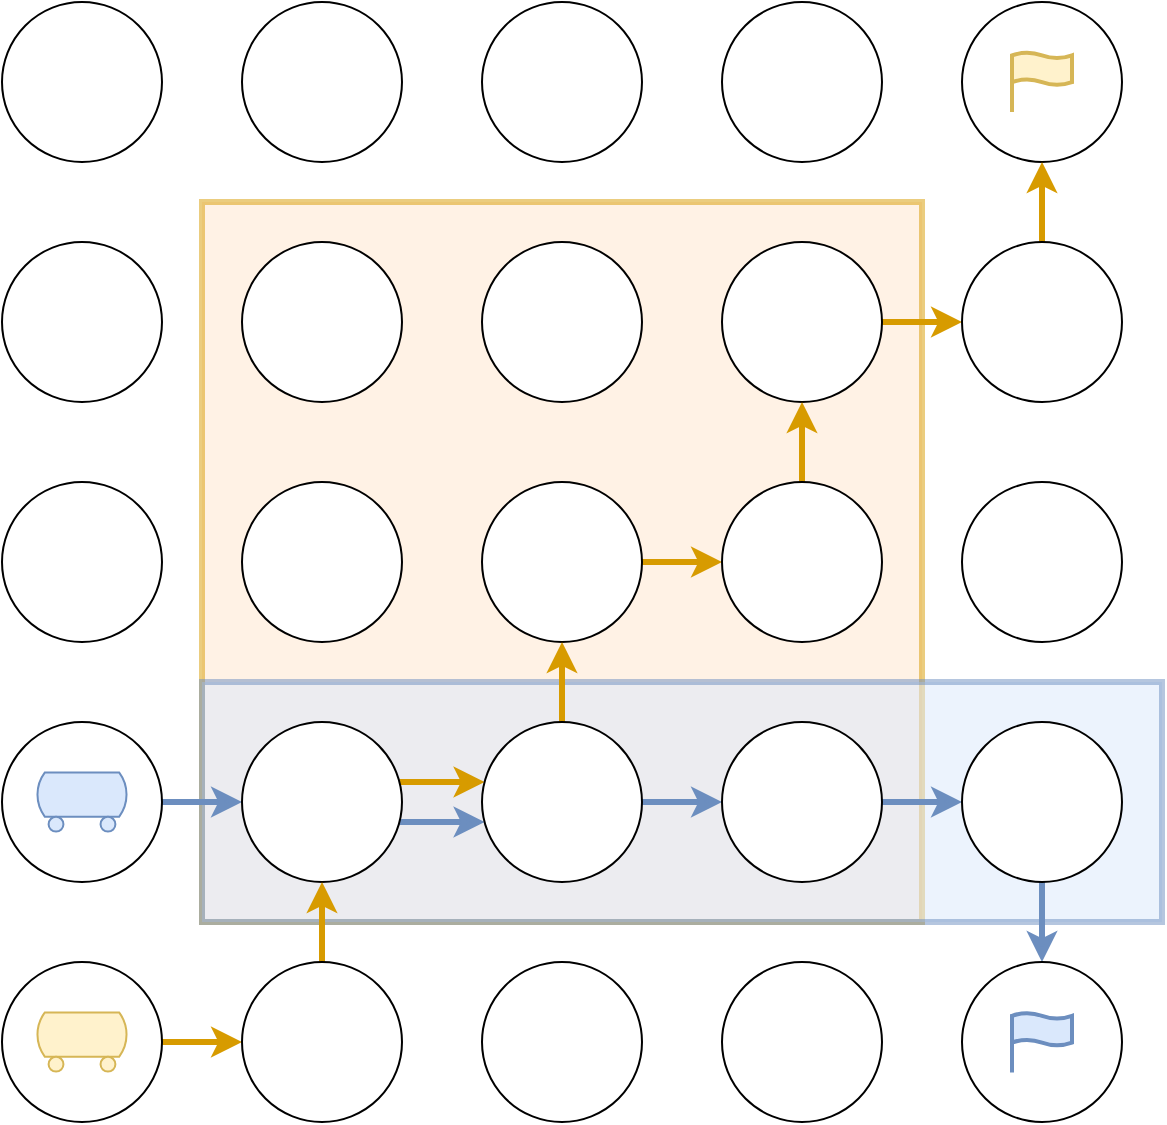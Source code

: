 <mxfile version="20.5.0" type="device"><diagram id="OYv74j75_IkIbLs_-38X" name="Page-1"><mxGraphModel dx="1162" dy="818" grid="1" gridSize="10" guides="1" tooltips="1" connect="1" arrows="1" fold="1" page="1" pageScale="1" pageWidth="850" pageHeight="1100" math="0" shadow="0"><root><mxCell id="0"/><mxCell id="1" parent="0"/><mxCell id="dm4mWhT4r57aZV-_4PFl-46" value="" style="rounded=0;whiteSpace=wrap;html=1;fillColor=#ffe6cc;strokeWidth=3;strokeColor=#d79b00;opacity=50;" parent="1" vertex="1"><mxGeometry x="180" y="180" width="360" height="360" as="geometry"/></mxCell><mxCell id="dm4mWhT4r57aZV-_4PFl-45" value="" style="rounded=0;whiteSpace=wrap;html=1;fillColor=#dae8fc;strokeWidth=3;strokeColor=#6c8ebf;opacity=50;" parent="1" vertex="1"><mxGeometry x="180" y="420" width="480" height="120" as="geometry"/></mxCell><mxCell id="dm4mWhT4r57aZV-_4PFl-1" value="" style="ellipse;whiteSpace=wrap;html=1;aspect=fixed;" parent="1" vertex="1"><mxGeometry x="80" y="80" width="80" height="80" as="geometry"/></mxCell><mxCell id="dm4mWhT4r57aZV-_4PFl-2" value="" style="ellipse;whiteSpace=wrap;html=1;aspect=fixed;" parent="1" vertex="1"><mxGeometry x="200" y="80" width="80" height="80" as="geometry"/></mxCell><mxCell id="dm4mWhT4r57aZV-_4PFl-3" value="" style="ellipse;whiteSpace=wrap;html=1;aspect=fixed;" parent="1" vertex="1"><mxGeometry x="320" y="80" width="80" height="80" as="geometry"/></mxCell><mxCell id="dm4mWhT4r57aZV-_4PFl-4" value="" style="ellipse;whiteSpace=wrap;html=1;aspect=fixed;" parent="1" vertex="1"><mxGeometry x="440" y="80" width="80" height="80" as="geometry"/></mxCell><mxCell id="dm4mWhT4r57aZV-_4PFl-5" value="" style="ellipse;whiteSpace=wrap;html=1;aspect=fixed;" parent="1" vertex="1"><mxGeometry x="560" y="80" width="80" height="80" as="geometry"/></mxCell><mxCell id="dm4mWhT4r57aZV-_4PFl-6" value="" style="ellipse;whiteSpace=wrap;html=1;aspect=fixed;" parent="1" vertex="1"><mxGeometry x="80" y="200" width="80" height="80" as="geometry"/></mxCell><mxCell id="dm4mWhT4r57aZV-_4PFl-7" value="" style="ellipse;whiteSpace=wrap;html=1;aspect=fixed;" parent="1" vertex="1"><mxGeometry x="200" y="200" width="80" height="80" as="geometry"/></mxCell><mxCell id="dm4mWhT4r57aZV-_4PFl-8" value="" style="ellipse;whiteSpace=wrap;html=1;aspect=fixed;" parent="1" vertex="1"><mxGeometry x="320" y="200" width="80" height="80" as="geometry"/></mxCell><mxCell id="dm4mWhT4r57aZV-_4PFl-38" value="" style="edgeStyle=orthogonalEdgeStyle;rounded=0;orthogonalLoop=1;jettySize=auto;html=1;strokeWidth=3;fillColor=#ffe6cc;strokeColor=#d79b00;" parent="1" source="dm4mWhT4r57aZV-_4PFl-9" target="dm4mWhT4r57aZV-_4PFl-10" edge="1"><mxGeometry relative="1" as="geometry"/></mxCell><mxCell id="dm4mWhT4r57aZV-_4PFl-9" value="" style="ellipse;whiteSpace=wrap;html=1;aspect=fixed;" parent="1" vertex="1"><mxGeometry x="440" y="200" width="80" height="80" as="geometry"/></mxCell><mxCell id="dm4mWhT4r57aZV-_4PFl-39" value="" style="edgeStyle=orthogonalEdgeStyle;rounded=0;orthogonalLoop=1;jettySize=auto;html=1;strokeWidth=3;fillColor=#ffe6cc;strokeColor=#d79b00;" parent="1" source="dm4mWhT4r57aZV-_4PFl-10" target="dm4mWhT4r57aZV-_4PFl-5" edge="1"><mxGeometry relative="1" as="geometry"/></mxCell><mxCell id="dm4mWhT4r57aZV-_4PFl-10" value="" style="ellipse;whiteSpace=wrap;html=1;aspect=fixed;" parent="1" vertex="1"><mxGeometry x="560" y="200" width="80" height="80" as="geometry"/></mxCell><mxCell id="dm4mWhT4r57aZV-_4PFl-11" value="" style="ellipse;whiteSpace=wrap;html=1;aspect=fixed;" parent="1" vertex="1"><mxGeometry x="80" y="320" width="80" height="80" as="geometry"/></mxCell><mxCell id="dm4mWhT4r57aZV-_4PFl-12" value="" style="ellipse;whiteSpace=wrap;html=1;aspect=fixed;" parent="1" vertex="1"><mxGeometry x="200" y="320" width="80" height="80" as="geometry"/></mxCell><mxCell id="dm4mWhT4r57aZV-_4PFl-34" value="" style="edgeStyle=orthogonalEdgeStyle;rounded=0;orthogonalLoop=1;jettySize=auto;html=1;strokeWidth=3;fillColor=#ffe6cc;strokeColor=#d79b00;" parent="1" source="dm4mWhT4r57aZV-_4PFl-13" target="dm4mWhT4r57aZV-_4PFl-14" edge="1"><mxGeometry relative="1" as="geometry"/></mxCell><mxCell id="dm4mWhT4r57aZV-_4PFl-13" value="" style="ellipse;whiteSpace=wrap;html=1;aspect=fixed;" parent="1" vertex="1"><mxGeometry x="320" y="320" width="80" height="80" as="geometry"/></mxCell><mxCell id="dm4mWhT4r57aZV-_4PFl-36" value="" style="edgeStyle=orthogonalEdgeStyle;rounded=0;orthogonalLoop=1;jettySize=auto;html=1;strokeWidth=3;fillColor=#ffe6cc;strokeColor=#d79b00;" parent="1" source="dm4mWhT4r57aZV-_4PFl-14" target="dm4mWhT4r57aZV-_4PFl-9" edge="1"><mxGeometry relative="1" as="geometry"/></mxCell><mxCell id="dm4mWhT4r57aZV-_4PFl-14" value="" style="ellipse;whiteSpace=wrap;html=1;aspect=fixed;" parent="1" vertex="1"><mxGeometry x="440" y="320" width="80" height="80" as="geometry"/></mxCell><mxCell id="dm4mWhT4r57aZV-_4PFl-15" value="" style="ellipse;whiteSpace=wrap;html=1;aspect=fixed;" parent="1" vertex="1"><mxGeometry x="560" y="320" width="80" height="80" as="geometry"/></mxCell><mxCell id="dm4mWhT4r57aZV-_4PFl-40" value="" style="edgeStyle=orthogonalEdgeStyle;rounded=0;orthogonalLoop=1;jettySize=auto;html=1;strokeWidth=3;fillColor=#dae8fc;strokeColor=#6c8ebf;" parent="1" source="dm4mWhT4r57aZV-_4PFl-16" target="dm4mWhT4r57aZV-_4PFl-17" edge="1"><mxGeometry relative="1" as="geometry"/></mxCell><mxCell id="dm4mWhT4r57aZV-_4PFl-16" value="" style="ellipse;whiteSpace=wrap;html=1;aspect=fixed;" parent="1" vertex="1"><mxGeometry x="80" y="440" width="80" height="80" as="geometry"/></mxCell><mxCell id="dm4mWhT4r57aZV-_4PFl-32" value="" style="edgeStyle=orthogonalEdgeStyle;rounded=0;orthogonalLoop=1;jettySize=auto;html=1;strokeWidth=3;fillColor=#ffe6cc;strokeColor=#d79b00;" parent="1" source="dm4mWhT4r57aZV-_4PFl-17" target="dm4mWhT4r57aZV-_4PFl-18" edge="1"><mxGeometry relative="1" as="geometry"><Array as="points"><mxPoint x="300" y="470"/><mxPoint x="300" y="470"/></Array></mxGeometry></mxCell><mxCell id="dm4mWhT4r57aZV-_4PFl-41" value="" style="edgeStyle=orthogonalEdgeStyle;rounded=0;orthogonalLoop=1;jettySize=auto;html=1;strokeWidth=3;fillColor=#dae8fc;strokeColor=#6c8ebf;" parent="1" source="dm4mWhT4r57aZV-_4PFl-17" target="dm4mWhT4r57aZV-_4PFl-18" edge="1"><mxGeometry relative="1" as="geometry"><Array as="points"><mxPoint x="290" y="490"/><mxPoint x="290" y="490"/></Array></mxGeometry></mxCell><mxCell id="dm4mWhT4r57aZV-_4PFl-17" value="" style="ellipse;whiteSpace=wrap;html=1;aspect=fixed;" parent="1" vertex="1"><mxGeometry x="200" y="440" width="80" height="80" as="geometry"/></mxCell><mxCell id="dm4mWhT4r57aZV-_4PFl-33" value="" style="edgeStyle=orthogonalEdgeStyle;rounded=0;orthogonalLoop=1;jettySize=auto;html=1;strokeWidth=3;fillColor=#ffe6cc;strokeColor=#d79b00;" parent="1" source="dm4mWhT4r57aZV-_4PFl-18" target="dm4mWhT4r57aZV-_4PFl-13" edge="1"><mxGeometry relative="1" as="geometry"/></mxCell><mxCell id="dm4mWhT4r57aZV-_4PFl-42" value="" style="edgeStyle=orthogonalEdgeStyle;rounded=0;orthogonalLoop=1;jettySize=auto;html=1;strokeWidth=3;fillColor=#dae8fc;strokeColor=#6c8ebf;" parent="1" source="dm4mWhT4r57aZV-_4PFl-18" target="dm4mWhT4r57aZV-_4PFl-19" edge="1"><mxGeometry relative="1" as="geometry"/></mxCell><mxCell id="dm4mWhT4r57aZV-_4PFl-18" value="" style="ellipse;whiteSpace=wrap;html=1;aspect=fixed;" parent="1" vertex="1"><mxGeometry x="320" y="440" width="80" height="80" as="geometry"/></mxCell><mxCell id="dm4mWhT4r57aZV-_4PFl-43" value="" style="edgeStyle=orthogonalEdgeStyle;rounded=0;orthogonalLoop=1;jettySize=auto;html=1;strokeWidth=3;fillColor=#dae8fc;strokeColor=#6c8ebf;" parent="1" source="dm4mWhT4r57aZV-_4PFl-19" target="dm4mWhT4r57aZV-_4PFl-20" edge="1"><mxGeometry relative="1" as="geometry"/></mxCell><mxCell id="dm4mWhT4r57aZV-_4PFl-19" value="" style="ellipse;whiteSpace=wrap;html=1;aspect=fixed;" parent="1" vertex="1"><mxGeometry x="440" y="440" width="80" height="80" as="geometry"/></mxCell><mxCell id="dm4mWhT4r57aZV-_4PFl-44" value="" style="edgeStyle=orthogonalEdgeStyle;rounded=0;orthogonalLoop=1;jettySize=auto;html=1;strokeWidth=3;fillColor=#dae8fc;strokeColor=#6c8ebf;" parent="1" source="dm4mWhT4r57aZV-_4PFl-20" target="dm4mWhT4r57aZV-_4PFl-25" edge="1"><mxGeometry relative="1" as="geometry"/></mxCell><mxCell id="dm4mWhT4r57aZV-_4PFl-20" value="" style="ellipse;whiteSpace=wrap;html=1;aspect=fixed;" parent="1" vertex="1"><mxGeometry x="560" y="440" width="80" height="80" as="geometry"/></mxCell><mxCell id="dm4mWhT4r57aZV-_4PFl-30" value="" style="edgeStyle=orthogonalEdgeStyle;rounded=0;orthogonalLoop=1;jettySize=auto;html=1;strokeWidth=3;fillColor=#ffe6cc;strokeColor=#d79b00;" parent="1" source="dm4mWhT4r57aZV-_4PFl-21" target="dm4mWhT4r57aZV-_4PFl-22" edge="1"><mxGeometry relative="1" as="geometry"/></mxCell><mxCell id="dm4mWhT4r57aZV-_4PFl-21" value="" style="ellipse;whiteSpace=wrap;html=1;aspect=fixed;" parent="1" vertex="1"><mxGeometry x="80" y="560" width="80" height="80" as="geometry"/></mxCell><mxCell id="dm4mWhT4r57aZV-_4PFl-31" value="" style="edgeStyle=orthogonalEdgeStyle;rounded=0;orthogonalLoop=1;jettySize=auto;html=1;strokeWidth=3;fillColor=#ffe6cc;strokeColor=#d79b00;" parent="1" source="dm4mWhT4r57aZV-_4PFl-22" target="dm4mWhT4r57aZV-_4PFl-17" edge="1"><mxGeometry relative="1" as="geometry"/></mxCell><mxCell id="dm4mWhT4r57aZV-_4PFl-22" value="" style="ellipse;whiteSpace=wrap;html=1;aspect=fixed;" parent="1" vertex="1"><mxGeometry x="200" y="560" width="80" height="80" as="geometry"/></mxCell><mxCell id="dm4mWhT4r57aZV-_4PFl-23" value="" style="ellipse;whiteSpace=wrap;html=1;aspect=fixed;" parent="1" vertex="1"><mxGeometry x="320" y="560" width="80" height="80" as="geometry"/></mxCell><mxCell id="dm4mWhT4r57aZV-_4PFl-24" value="" style="ellipse;whiteSpace=wrap;html=1;aspect=fixed;" parent="1" vertex="1"><mxGeometry x="440" y="560" width="80" height="80" as="geometry"/></mxCell><mxCell id="dm4mWhT4r57aZV-_4PFl-25" value="" style="ellipse;whiteSpace=wrap;html=1;aspect=fixed;" parent="1" vertex="1"><mxGeometry x="560" y="560" width="80" height="80" as="geometry"/></mxCell><mxCell id="zJwtogJq8e4eZ8WrJ5Es-1" value="" style="verticalLabelPosition=bottom;outlineConnect=0;align=center;dashed=0;html=1;verticalAlign=top;shape=mxgraph.pid.misc.tank_car,_tank_wagon;fillColor=#dae8fc;strokeColor=#6c8ebf;" vertex="1" parent="1"><mxGeometry x="96.5" y="465.2" width="47" height="29.61" as="geometry"/></mxCell><mxCell id="zJwtogJq8e4eZ8WrJ5Es-2" value="" style="html=1;verticalLabelPosition=bottom;align=center;labelBackgroundColor=#ffffff;verticalAlign=top;strokeWidth=2;strokeColor=#d6b656;shadow=0;dashed=0;shape=mxgraph.ios7.icons.flag;fillColor=#fff2cc;" vertex="1" parent="1"><mxGeometry x="585" y="105" width="30" height="30" as="geometry"/></mxCell><mxCell id="zJwtogJq8e4eZ8WrJ5Es-3" value="" style="verticalLabelPosition=bottom;outlineConnect=0;align=center;dashed=0;html=1;verticalAlign=top;shape=mxgraph.pid.misc.tank_car,_tank_wagon;fillColor=#fff2cc;strokeColor=#d6b656;" vertex="1" parent="1"><mxGeometry x="96.5" y="585.19" width="47" height="29.61" as="geometry"/></mxCell><mxCell id="zJwtogJq8e4eZ8WrJ5Es-4" value="" style="html=1;verticalLabelPosition=bottom;align=center;labelBackgroundColor=#ffffff;verticalAlign=top;strokeWidth=2;strokeColor=#6c8ebf;shadow=0;dashed=0;shape=mxgraph.ios7.icons.flag;fillColor=#dae8fc;" vertex="1" parent="1"><mxGeometry x="585" y="585.19" width="30" height="30" as="geometry"/></mxCell></root></mxGraphModel></diagram></mxfile>